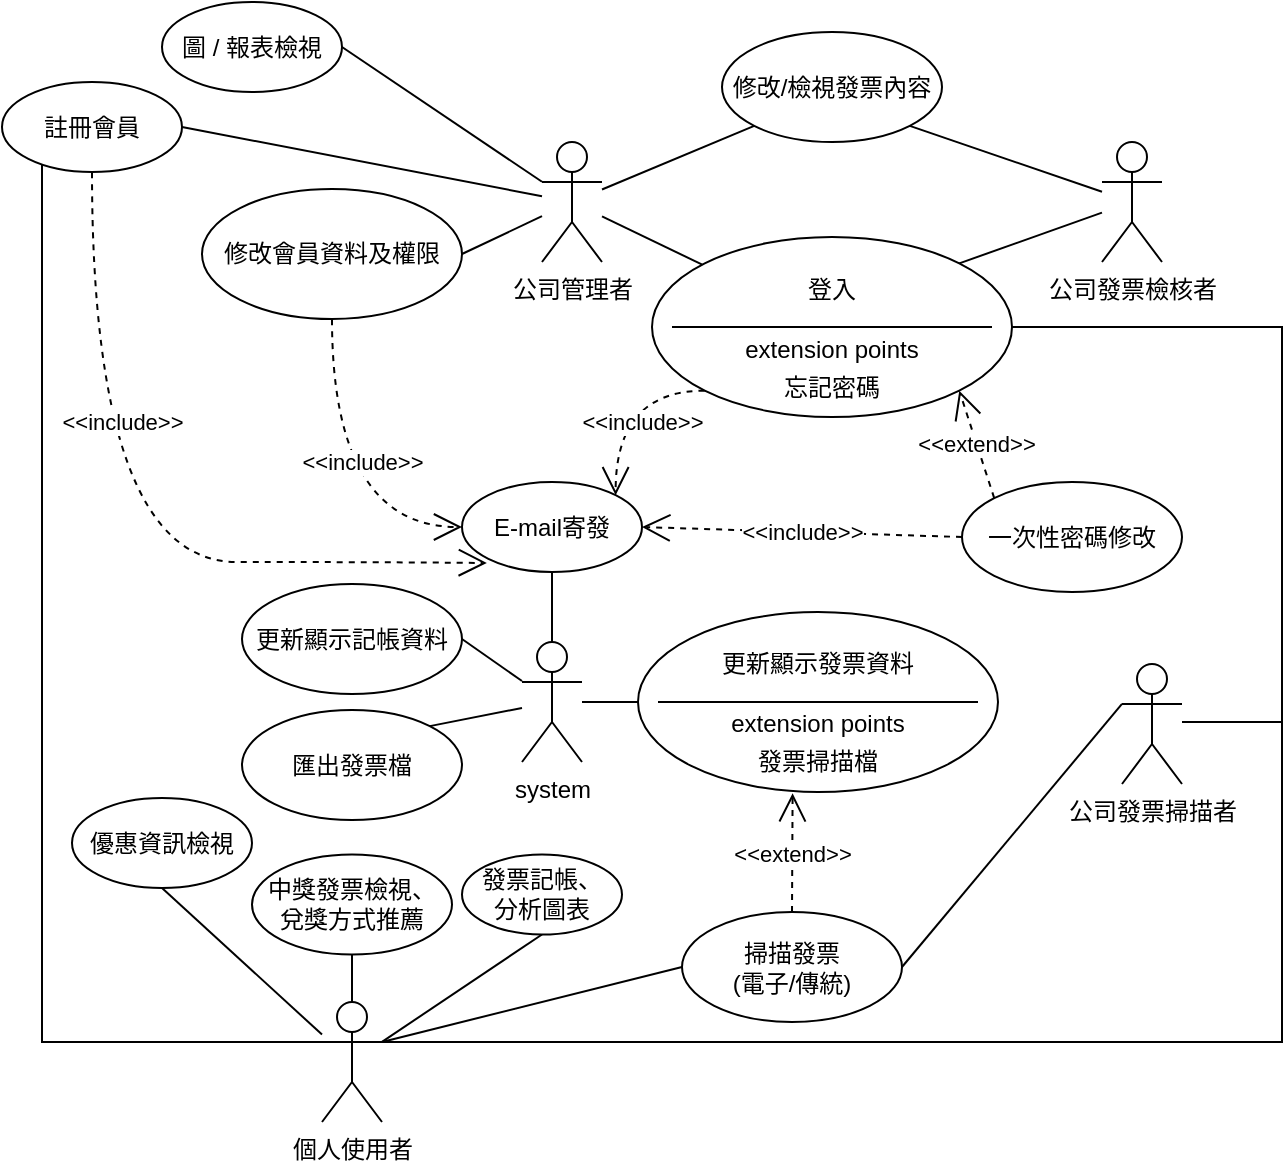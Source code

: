 <mxfile version="21.2.7" type="google">
  <diagram name="Page-1" id="c4acf3e9-155e-7222-9cf6-157b1a14988f">
    <mxGraphModel grid="1" page="1" gridSize="10" guides="1" tooltips="1" connect="1" arrows="1" fold="1" pageScale="1" pageWidth="850" pageHeight="1100" background="none" math="0" shadow="0">
      <root>
        <mxCell id="0" />
        <mxCell id="1" parent="0" />
        <mxCell id="ZNj3FtL4azlroC563BPM-25" style="rounded=0;orthogonalLoop=1;jettySize=auto;html=1;entryX=1;entryY=0.5;entryDx=0;entryDy=0;endArrow=none;endFill=0;" edge="1" parent="1" source="ZNj3FtL4azlroC563BPM-4" target="ZNj3FtL4azlroC563BPM-11">
          <mxGeometry relative="1" as="geometry" />
        </mxCell>
        <mxCell id="ZNj3FtL4azlroC563BPM-26" style="rounded=0;orthogonalLoop=1;jettySize=auto;html=1;entryX=1;entryY=0.5;entryDx=0;entryDy=0;endArrow=none;endFill=0;" edge="1" parent="1" source="ZNj3FtL4azlroC563BPM-4" target="ZNj3FtL4azlroC563BPM-12">
          <mxGeometry relative="1" as="geometry" />
        </mxCell>
        <mxCell id="ZNj3FtL4azlroC563BPM-28" style="rounded=0;orthogonalLoop=1;jettySize=auto;html=1;entryX=1;entryY=0.5;entryDx=0;entryDy=0;endArrow=none;endFill=0;" edge="1" parent="1" source="ZNj3FtL4azlroC563BPM-4" target="ZNj3FtL4azlroC563BPM-14">
          <mxGeometry relative="1" as="geometry" />
        </mxCell>
        <mxCell id="ZNj3FtL4azlroC563BPM-29" style="rounded=0;orthogonalLoop=1;jettySize=auto;html=1;entryX=0;entryY=1;entryDx=0;entryDy=0;endArrow=none;endFill=0;" edge="1" parent="1" source="ZNj3FtL4azlroC563BPM-4" target="ZNj3FtL4azlroC563BPM-13">
          <mxGeometry relative="1" as="geometry" />
        </mxCell>
        <mxCell id="ZNj3FtL4azlroC563BPM-48" style="rounded=0;orthogonalLoop=1;jettySize=auto;html=1;endArrow=none;endFill=0;" edge="1" parent="1" source="ZNj3FtL4azlroC563BPM-4" target="ZNj3FtL4azlroC563BPM-43">
          <mxGeometry relative="1" as="geometry" />
        </mxCell>
        <mxCell id="ZNj3FtL4azlroC563BPM-4" value="公司管理者" style="shape=umlActor;verticalLabelPosition=bottom;verticalAlign=top;html=1;outlineConnect=0;" vertex="1" parent="1">
          <mxGeometry x="430" y="200" width="30" height="60" as="geometry" />
        </mxCell>
        <mxCell id="ZNj3FtL4azlroC563BPM-30" style="rounded=0;orthogonalLoop=1;jettySize=auto;html=1;entryX=1;entryY=1;entryDx=0;entryDy=0;endArrow=none;endFill=0;" edge="1" parent="1" source="ZNj3FtL4azlroC563BPM-5" target="ZNj3FtL4azlroC563BPM-13">
          <mxGeometry relative="1" as="geometry" />
        </mxCell>
        <mxCell id="ZNj3FtL4azlroC563BPM-49" style="rounded=0;orthogonalLoop=1;jettySize=auto;html=1;entryX=1;entryY=0;entryDx=0;entryDy=0;endArrow=none;endFill=0;" edge="1" parent="1" source="ZNj3FtL4azlroC563BPM-5" target="ZNj3FtL4azlroC563BPM-43">
          <mxGeometry relative="1" as="geometry" />
        </mxCell>
        <mxCell id="ZNj3FtL4azlroC563BPM-5" value="公司發票檢核者" style="shape=umlActor;verticalLabelPosition=bottom;verticalAlign=top;html=1;outlineConnect=0;" vertex="1" parent="1">
          <mxGeometry x="710" y="200" width="30" height="60" as="geometry" />
        </mxCell>
        <mxCell id="ZNj3FtL4azlroC563BPM-36" style="rounded=0;orthogonalLoop=1;jettySize=auto;html=1;entryX=0.5;entryY=1;entryDx=0;entryDy=0;endArrow=none;endFill=0;" edge="1" parent="1" source="ZNj3FtL4azlroC563BPM-6" target="ZNj3FtL4azlroC563BPM-15">
          <mxGeometry relative="1" as="geometry" />
        </mxCell>
        <mxCell id="0aJfc2Yyu7M5QrowPmhC-14" style="rounded=0;orthogonalLoop=1;jettySize=auto;html=1;entryX=1;entryY=0.5;entryDx=0;entryDy=0;endArrow=none;endFill=0;" edge="1" parent="1" source="ZNj3FtL4azlroC563BPM-6" target="0aJfc2Yyu7M5QrowPmhC-12">
          <mxGeometry relative="1" as="geometry" />
        </mxCell>
        <mxCell id="nAPB7rmTouUHe1gxopgQ-6" style="edgeStyle=orthogonalEdgeStyle;rounded=0;orthogonalLoop=1;jettySize=auto;html=1;entryX=0;entryY=0.5;entryDx=0;entryDy=0;endArrow=none;endFill=0;" edge="1" parent="1" source="ZNj3FtL4azlroC563BPM-6" target="nAPB7rmTouUHe1gxopgQ-1">
          <mxGeometry relative="1" as="geometry" />
        </mxCell>
        <mxCell id="JSuSvgok5jORs18v_VUC-2" style="rounded=0;orthogonalLoop=1;jettySize=auto;html=1;entryX=1;entryY=0;entryDx=0;entryDy=0;endArrow=none;endFill=0;" edge="1" parent="1" source="ZNj3FtL4azlroC563BPM-6" target="JSuSvgok5jORs18v_VUC-1">
          <mxGeometry relative="1" as="geometry" />
        </mxCell>
        <mxCell id="ZNj3FtL4azlroC563BPM-6" value="system" style="shape=umlActor;verticalLabelPosition=bottom;verticalAlign=top;html=1;outlineConnect=0;" vertex="1" parent="1">
          <mxGeometry x="420" y="450" width="30" height="60" as="geometry" />
        </mxCell>
        <mxCell id="ZNj3FtL4azlroC563BPM-11" value="註冊會員" style="ellipse;whiteSpace=wrap;html=1;aspect=fixed;" vertex="1" parent="1">
          <mxGeometry x="160" y="170" width="90" height="45" as="geometry" />
        </mxCell>
        <mxCell id="ZNj3FtL4azlroC563BPM-12" value="修改會員資料及權限" style="ellipse;whiteSpace=wrap;html=1;aspect=fixed;" vertex="1" parent="1">
          <mxGeometry x="260" y="223.5" width="130" height="65" as="geometry" />
        </mxCell>
        <mxCell id="ZNj3FtL4azlroC563BPM-13" value="修改/檢視發票內容" style="ellipse;whiteSpace=wrap;html=1;aspect=fixed;" vertex="1" parent="1">
          <mxGeometry x="520" y="145" width="110" height="55" as="geometry" />
        </mxCell>
        <mxCell id="ZNj3FtL4azlroC563BPM-14" value="圖 / 報表檢視" style="ellipse;whiteSpace=wrap;html=1;aspect=fixed;" vertex="1" parent="1">
          <mxGeometry x="240" y="130" width="90" height="45" as="geometry" />
        </mxCell>
        <mxCell id="ZNj3FtL4azlroC563BPM-15" value="E-mail寄發" style="ellipse;whiteSpace=wrap;html=1;aspect=fixed;" vertex="1" parent="1">
          <mxGeometry x="390" y="370" width="90" height="45" as="geometry" />
        </mxCell>
        <mxCell id="ZNj3FtL4azlroC563BPM-37" value="&amp;lt;&amp;lt;include&amp;gt;&amp;gt;" style="endArrow=open;endSize=12;dashed=1;html=1;rounded=0;exitX=0.5;exitY=1;exitDx=0;exitDy=0;entryX=0;entryY=0.5;entryDx=0;entryDy=0;edgeStyle=orthogonalEdgeStyle;curved=1;" edge="1" parent="1" source="ZNj3FtL4azlroC563BPM-12" target="ZNj3FtL4azlroC563BPM-15">
          <mxGeometry x="-0.154" y="15" width="160" relative="1" as="geometry">
            <mxPoint x="160" y="392" as="sourcePoint" />
            <mxPoint x="320" y="392" as="targetPoint" />
            <mxPoint as="offset" />
          </mxGeometry>
        </mxCell>
        <mxCell id="ZNj3FtL4azlroC563BPM-38" value="&amp;lt;&amp;lt;include&amp;gt;&amp;gt;" style="endArrow=open;endSize=12;dashed=1;html=1;rounded=0;exitX=0.5;exitY=1;exitDx=0;exitDy=0;entryX=0.138;entryY=0.9;entryDx=0;entryDy=0;edgeStyle=orthogonalEdgeStyle;curved=1;entryPerimeter=0;" edge="1" parent="1" source="ZNj3FtL4azlroC563BPM-11" target="ZNj3FtL4azlroC563BPM-15">
          <mxGeometry x="-0.363" y="15" width="160" relative="1" as="geometry">
            <mxPoint x="470" y="340" as="sourcePoint" />
            <mxPoint x="565" y="470" as="targetPoint" />
            <mxPoint as="offset" />
            <Array as="points">
              <mxPoint x="205" y="410" />
              <mxPoint x="350" y="410" />
            </Array>
          </mxGeometry>
        </mxCell>
        <mxCell id="ZNj3FtL4azlroC563BPM-39" value="&amp;lt;&amp;lt;include&amp;gt;&amp;gt;" style="endArrow=open;endSize=12;dashed=1;html=1;rounded=0;entryX=1;entryY=0;entryDx=0;entryDy=0;edgeStyle=orthogonalEdgeStyle;curved=1;exitX=0;exitY=1;exitDx=0;exitDy=0;" edge="1" parent="1" source="ZNj3FtL4azlroC563BPM-43" target="ZNj3FtL4azlroC563BPM-15">
          <mxGeometry x="0.239" y="13" width="160" relative="1" as="geometry">
            <mxPoint x="530" y="390" as="sourcePoint" />
            <mxPoint x="615" y="500" as="targetPoint" />
            <mxPoint as="offset" />
          </mxGeometry>
        </mxCell>
        <mxCell id="ZNj3FtL4azlroC563BPM-43" value="" style="ellipse;whiteSpace=wrap;html=1;aspect=fixed;" vertex="1" parent="1">
          <mxGeometry x="485" y="247.5" width="180" height="90" as="geometry" />
        </mxCell>
        <mxCell id="ZNj3FtL4azlroC563BPM-44" value="" style="line;strokeWidth=1;fillColor=none;align=left;verticalAlign=middle;spacingTop=-1;spacingLeft=3;spacingRight=3;rotatable=0;labelPosition=right;points=[];portConstraint=eastwest;strokeColor=inherit;" vertex="1" parent="1">
          <mxGeometry x="495" y="288.5" width="160" height="8" as="geometry" />
        </mxCell>
        <mxCell id="ZNj3FtL4azlroC563BPM-45" value="登入" style="text;html=1;strokeColor=none;fillColor=none;align=center;verticalAlign=middle;whiteSpace=wrap;rounded=0;" vertex="1" parent="1">
          <mxGeometry x="545" y="258.5" width="60" height="30" as="geometry" />
        </mxCell>
        <mxCell id="ZNj3FtL4azlroC563BPM-46" value="extension points" style="text;html=1;strokeColor=none;fillColor=none;align=center;verticalAlign=middle;whiteSpace=wrap;rounded=0;" vertex="1" parent="1">
          <mxGeometry x="525" y="288.5" width="100" height="30" as="geometry" />
        </mxCell>
        <mxCell id="ZNj3FtL4azlroC563BPM-47" value="忘記密碼" style="text;html=1;strokeColor=none;fillColor=none;align=center;verticalAlign=middle;whiteSpace=wrap;rounded=0;" vertex="1" parent="1">
          <mxGeometry x="525" y="307.5" width="100" height="30" as="geometry" />
        </mxCell>
        <mxCell id="ZNj3FtL4azlroC563BPM-50" value="一次性密碼修改" style="ellipse;whiteSpace=wrap;html=1;aspect=fixed;" vertex="1" parent="1">
          <mxGeometry x="640" y="370" width="110" height="55" as="geometry" />
        </mxCell>
        <mxCell id="ZNj3FtL4azlroC563BPM-51" value="&amp;lt;&amp;lt;extend&amp;gt;&amp;gt;" style="endArrow=open;endSize=12;dashed=1;html=1;rounded=0;entryX=1;entryY=1;entryDx=0;entryDy=0;exitX=0;exitY=0;exitDx=0;exitDy=0;endFill=0;" edge="1" parent="1" source="ZNj3FtL4azlroC563BPM-50" target="ZNj3FtL4azlroC563BPM-43">
          <mxGeometry width="160" relative="1" as="geometry">
            <mxPoint x="500" y="410" as="sourcePoint" />
            <mxPoint x="660" y="410" as="targetPoint" />
          </mxGeometry>
        </mxCell>
        <mxCell id="ZNj3FtL4azlroC563BPM-56" value="&amp;lt;&amp;lt;include&amp;gt;&amp;gt;" style="endArrow=open;endSize=12;dashed=1;html=1;rounded=0;entryX=1;entryY=0.5;entryDx=0;entryDy=0;exitX=0;exitY=0.5;exitDx=0;exitDy=0;endFill=0;" edge="1" parent="1" source="ZNj3FtL4azlroC563BPM-50" target="ZNj3FtL4azlroC563BPM-15">
          <mxGeometry width="160" relative="1" as="geometry">
            <mxPoint x="666" y="388" as="sourcePoint" />
            <mxPoint x="649" y="334" as="targetPoint" />
          </mxGeometry>
        </mxCell>
        <mxCell id="0aJfc2Yyu7M5QrowPmhC-5" style="rounded=0;orthogonalLoop=1;jettySize=auto;html=1;entryX=0;entryY=0.5;entryDx=0;entryDy=0;endArrow=none;endFill=0;exitX=1;exitY=0.333;exitDx=0;exitDy=0;exitPerimeter=0;" edge="1" parent="1" source="0aJfc2Yyu7M5QrowPmhC-1" target="0aJfc2Yyu7M5QrowPmhC-3">
          <mxGeometry relative="1" as="geometry">
            <mxPoint x="380" y="630" as="sourcePoint" />
          </mxGeometry>
        </mxCell>
        <mxCell id="0aJfc2Yyu7M5QrowPmhC-16" style="edgeStyle=orthogonalEdgeStyle;rounded=0;orthogonalLoop=1;jettySize=auto;html=1;entryX=1;entryY=0.5;entryDx=0;entryDy=0;endArrow=none;endFill=0;exitX=1;exitY=0.333;exitDx=0;exitDy=0;exitPerimeter=0;" edge="1" parent="1" source="0aJfc2Yyu7M5QrowPmhC-1" target="ZNj3FtL4azlroC563BPM-43">
          <mxGeometry relative="1" as="geometry">
            <Array as="points">
              <mxPoint x="800" y="650" />
              <mxPoint x="800" y="292" />
            </Array>
          </mxGeometry>
        </mxCell>
        <mxCell id="0aJfc2Yyu7M5QrowPmhC-19" style="rounded=0;orthogonalLoop=1;jettySize=auto;html=1;entryX=0.5;entryY=1;entryDx=0;entryDy=0;endArrow=none;endFill=0;" edge="1" parent="1" source="0aJfc2Yyu7M5QrowPmhC-1" target="0aJfc2Yyu7M5QrowPmhC-9">
          <mxGeometry relative="1" as="geometry" />
        </mxCell>
        <mxCell id="0aJfc2Yyu7M5QrowPmhC-20" style="rounded=0;orthogonalLoop=1;jettySize=auto;html=1;entryX=0.5;entryY=1;entryDx=0;entryDy=0;endArrow=none;endFill=0;" edge="1" parent="1" source="0aJfc2Yyu7M5QrowPmhC-1" target="0aJfc2Yyu7M5QrowPmhC-10">
          <mxGeometry relative="1" as="geometry" />
        </mxCell>
        <mxCell id="0aJfc2Yyu7M5QrowPmhC-21" style="rounded=0;orthogonalLoop=1;jettySize=auto;html=1;entryX=0.5;entryY=1;entryDx=0;entryDy=0;endArrow=none;endFill=0;" edge="1" parent="1" source="0aJfc2Yyu7M5QrowPmhC-1" target="0aJfc2Yyu7M5QrowPmhC-11">
          <mxGeometry relative="1" as="geometry" />
        </mxCell>
        <mxCell id="0aJfc2Yyu7M5QrowPmhC-26" style="edgeStyle=orthogonalEdgeStyle;rounded=0;orthogonalLoop=1;jettySize=auto;html=1;entryX=0.22;entryY=0.919;entryDx=0;entryDy=0;entryPerimeter=0;endArrow=none;endFill=0;exitX=0;exitY=0.333;exitDx=0;exitDy=0;exitPerimeter=0;" edge="1" parent="1" source="0aJfc2Yyu7M5QrowPmhC-1" target="ZNj3FtL4azlroC563BPM-11">
          <mxGeometry relative="1" as="geometry">
            <Array as="points">
              <mxPoint x="180" y="650" />
              <mxPoint x="180" y="211" />
            </Array>
          </mxGeometry>
        </mxCell>
        <mxCell id="0aJfc2Yyu7M5QrowPmhC-1" value="個人使用者" style="shape=umlActor;verticalLabelPosition=bottom;verticalAlign=top;html=1;outlineConnect=0;" vertex="1" parent="1">
          <mxGeometry x="320" y="630" width="30" height="60" as="geometry" />
        </mxCell>
        <mxCell id="0aJfc2Yyu7M5QrowPmhC-7" style="rounded=0;orthogonalLoop=1;jettySize=auto;html=1;entryX=1;entryY=0.5;entryDx=0;entryDy=0;endArrow=none;endFill=0;exitX=0;exitY=0.333;exitDx=0;exitDy=0;exitPerimeter=0;" edge="1" parent="1" source="0aJfc2Yyu7M5QrowPmhC-2" target="0aJfc2Yyu7M5QrowPmhC-3">
          <mxGeometry relative="1" as="geometry" />
        </mxCell>
        <mxCell id="0aJfc2Yyu7M5QrowPmhC-15" style="edgeStyle=orthogonalEdgeStyle;rounded=0;orthogonalLoop=1;jettySize=auto;html=1;entryX=1;entryY=0.5;entryDx=0;entryDy=0;endArrow=none;endFill=0;" edge="1" parent="1" source="0aJfc2Yyu7M5QrowPmhC-2" target="ZNj3FtL4azlroC563BPM-43">
          <mxGeometry relative="1" as="geometry">
            <Array as="points">
              <mxPoint x="800" y="490" />
              <mxPoint x="800" y="293" />
            </Array>
          </mxGeometry>
        </mxCell>
        <mxCell id="0aJfc2Yyu7M5QrowPmhC-2" value="公司發票掃描者" style="shape=umlActor;verticalLabelPosition=bottom;verticalAlign=top;html=1;outlineConnect=0;" vertex="1" parent="1">
          <mxGeometry x="720" y="461" width="30" height="60" as="geometry" />
        </mxCell>
        <mxCell id="0aJfc2Yyu7M5QrowPmhC-3" value="掃描發票&lt;br&gt;(電子/傳統)" style="ellipse;whiteSpace=wrap;html=1;aspect=fixed;" vertex="1" parent="1">
          <mxGeometry x="500" y="585" width="110" height="55" as="geometry" />
        </mxCell>
        <mxCell id="0aJfc2Yyu7M5QrowPmhC-4" value="&amp;lt;&amp;lt;extend&amp;gt;&amp;gt;" style="endArrow=open;endSize=12;dashed=1;html=1;rounded=0;exitX=0.5;exitY=0;exitDx=0;exitDy=0;endFill=0;entryX=0.373;entryY=1.022;entryDx=0;entryDy=0;entryPerimeter=0;" edge="1" parent="1" source="0aJfc2Yyu7M5QrowPmhC-3" target="nAPB7rmTouUHe1gxopgQ-5">
          <mxGeometry width="160" relative="1" as="geometry">
            <mxPoint x="665" y="544" as="sourcePoint" />
            <mxPoint x="620" y="560" as="targetPoint" />
          </mxGeometry>
        </mxCell>
        <mxCell id="0aJfc2Yyu7M5QrowPmhC-9" value="發票記帳、&lt;br&gt;分析圖表" style="ellipse;whiteSpace=wrap;html=1;aspect=fixed;" vertex="1" parent="1">
          <mxGeometry x="390" y="556.25" width="80" height="40" as="geometry" />
        </mxCell>
        <mxCell id="0aJfc2Yyu7M5QrowPmhC-10" value="中獎發票檢視、&lt;br&gt;兌獎方式推薦" style="ellipse;whiteSpace=wrap;html=1;aspect=fixed;" vertex="1" parent="1">
          <mxGeometry x="285" y="556.25" width="100" height="50" as="geometry" />
        </mxCell>
        <mxCell id="0aJfc2Yyu7M5QrowPmhC-11" value="優惠資訊檢視" style="ellipse;whiteSpace=wrap;html=1;aspect=fixed;" vertex="1" parent="1">
          <mxGeometry x="195" y="528" width="90" height="45" as="geometry" />
        </mxCell>
        <mxCell id="0aJfc2Yyu7M5QrowPmhC-12" value="更新顯示記帳資料" style="ellipse;whiteSpace=wrap;html=1;aspect=fixed;" vertex="1" parent="1">
          <mxGeometry x="280" y="421" width="110" height="55" as="geometry" />
        </mxCell>
        <mxCell id="nAPB7rmTouUHe1gxopgQ-1" value="" style="ellipse;whiteSpace=wrap;html=1;aspect=fixed;" vertex="1" parent="1">
          <mxGeometry x="478" y="435" width="180" height="90" as="geometry" />
        </mxCell>
        <mxCell id="nAPB7rmTouUHe1gxopgQ-2" value="" style="line;strokeWidth=1;fillColor=none;align=left;verticalAlign=middle;spacingTop=-1;spacingLeft=3;spacingRight=3;rotatable=0;labelPosition=right;points=[];portConstraint=eastwest;strokeColor=inherit;" vertex="1" parent="1">
          <mxGeometry x="488" y="476" width="160" height="8" as="geometry" />
        </mxCell>
        <mxCell id="nAPB7rmTouUHe1gxopgQ-3" value="更新顯示發票資料" style="text;html=1;strokeColor=none;fillColor=none;align=center;verticalAlign=middle;whiteSpace=wrap;rounded=0;" vertex="1" parent="1">
          <mxGeometry x="518" y="446" width="100" height="30" as="geometry" />
        </mxCell>
        <mxCell id="nAPB7rmTouUHe1gxopgQ-4" value="extension points" style="text;html=1;strokeColor=none;fillColor=none;align=center;verticalAlign=middle;whiteSpace=wrap;rounded=0;" vertex="1" parent="1">
          <mxGeometry x="518" y="476" width="100" height="30" as="geometry" />
        </mxCell>
        <mxCell id="nAPB7rmTouUHe1gxopgQ-5" value="發票掃描檔" style="text;html=1;strokeColor=none;fillColor=none;align=center;verticalAlign=middle;whiteSpace=wrap;rounded=0;" vertex="1" parent="1">
          <mxGeometry x="518" y="495" width="100" height="30" as="geometry" />
        </mxCell>
        <mxCell id="JSuSvgok5jORs18v_VUC-1" value="匯出發票檔" style="ellipse;whiteSpace=wrap;html=1;aspect=fixed;" vertex="1" parent="1">
          <mxGeometry x="280" y="484" width="110" height="55" as="geometry" />
        </mxCell>
      </root>
    </mxGraphModel>
  </diagram>
</mxfile>
